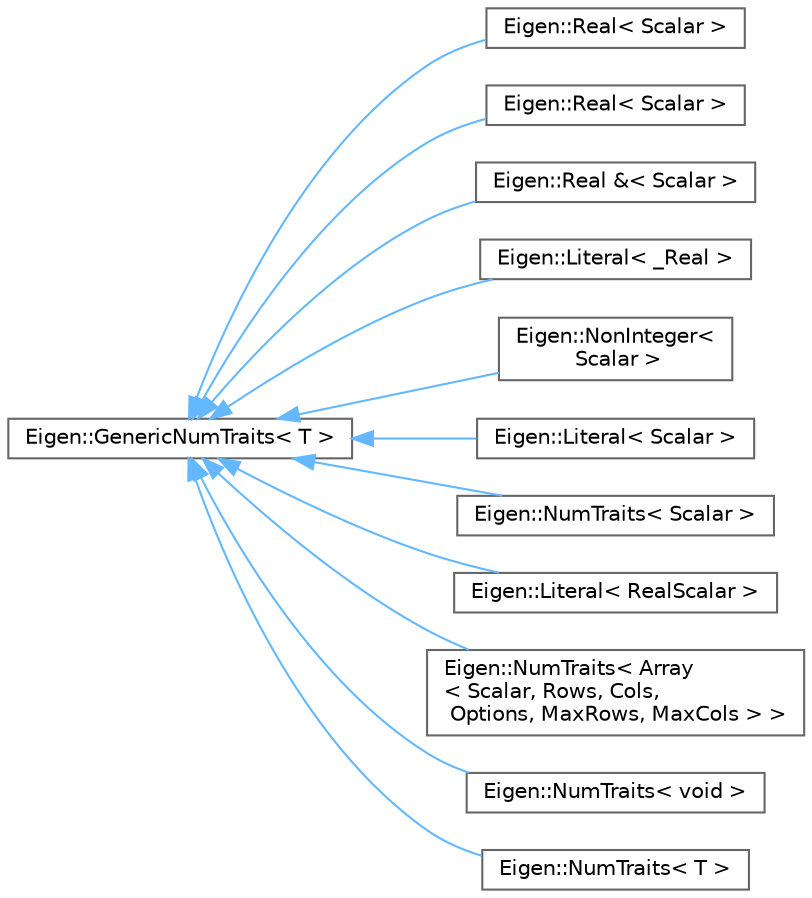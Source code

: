 digraph "Graphical Class Hierarchy"
{
 // LATEX_PDF_SIZE
  bgcolor="transparent";
  edge [fontname=Helvetica,fontsize=10,labelfontname=Helvetica,labelfontsize=10];
  node [fontname=Helvetica,fontsize=10,shape=box,height=0.2,width=0.4];
  rankdir="LR";
  Node0 [id="Node000000",label="Eigen::GenericNumTraits\< T \>",height=0.2,width=0.4,color="grey40", fillcolor="white", style="filled",URL="$structEigen_1_1GenericNumTraits.html",tooltip=" "];
  Node0 -> Node1 [id="edge595_Node000000_Node000001",dir="back",color="steelblue1",style="solid",tooltip=" "];
  Node1 [id="Node000001",label="Eigen::Real\< Scalar \>",height=0.2,width=0.4,color="grey40", fillcolor="white", style="filled",URL="$structEigen_1_1NumTraits.html",tooltip=" "];
  Node0 -> Node2 [id="edge596_Node000000_Node000002",dir="back",color="steelblue1",style="solid",tooltip=" "];
  Node2 [id="Node000002",label="Eigen::Real\< Scalar \>",height=0.2,width=0.4,color="grey40", fillcolor="white", style="filled",URL="$structEigen_1_1NumTraits.html",tooltip=" "];
  Node0 -> Node3 [id="edge597_Node000000_Node000003",dir="back",color="steelblue1",style="solid",tooltip=" "];
  Node3 [id="Node000003",label="Eigen::Real &\< Scalar \>",height=0.2,width=0.4,color="grey40", fillcolor="white", style="filled",URL="$structEigen_1_1NumTraits.html",tooltip=" "];
  Node0 -> Node4 [id="edge598_Node000000_Node000004",dir="back",color="steelblue1",style="solid",tooltip=" "];
  Node4 [id="Node000004",label="Eigen::Literal\< _Real \>",height=0.2,width=0.4,color="grey40", fillcolor="white", style="filled",URL="$structEigen_1_1NumTraits.html",tooltip=" "];
  Node0 -> Node5 [id="edge599_Node000000_Node000005",dir="back",color="steelblue1",style="solid",tooltip=" "];
  Node5 [id="Node000005",label="Eigen::NonInteger\<\l Scalar \>",height=0.2,width=0.4,color="grey40", fillcolor="white", style="filled",URL="$structEigen_1_1NumTraits.html",tooltip=" "];
  Node0 -> Node6 [id="edge600_Node000000_Node000006",dir="back",color="steelblue1",style="solid",tooltip=" "];
  Node6 [id="Node000006",label="Eigen::Literal\< Scalar \>",height=0.2,width=0.4,color="grey40", fillcolor="white", style="filled",URL="$structEigen_1_1NumTraits.html",tooltip=" "];
  Node0 -> Node7 [id="edge601_Node000000_Node000007",dir="back",color="steelblue1",style="solid",tooltip=" "];
  Node7 [id="Node000007",label="Eigen::NumTraits\< Scalar \>",height=0.2,width=0.4,color="grey40", fillcolor="white", style="filled",URL="$structEigen_1_1NumTraits.html",tooltip=" "];
  Node0 -> Node8 [id="edge602_Node000000_Node000008",dir="back",color="steelblue1",style="solid",tooltip=" "];
  Node8 [id="Node000008",label="Eigen::Literal\< RealScalar \>",height=0.2,width=0.4,color="grey40", fillcolor="white", style="filled",URL="$structEigen_1_1NumTraits.html",tooltip=" "];
  Node0 -> Node9 [id="edge603_Node000000_Node000009",dir="back",color="steelblue1",style="solid",tooltip=" "];
  Node9 [id="Node000009",label="Eigen::NumTraits\< Array\l\< Scalar, Rows, Cols,\l Options, MaxRows, MaxCols \> \>",height=0.2,width=0.4,color="grey40", fillcolor="white", style="filled",URL="$structEigen_1_1NumTraits_3_01Array_3_01Scalar_00_01Rows_00_01Cols_00_01Options_00_01MaxRows_00_01MaxCols_01_4_01_4.html",tooltip=" "];
  Node0 -> Node10 [id="edge604_Node000000_Node000010",dir="back",color="steelblue1",style="solid",tooltip=" "];
  Node10 [id="Node000010",label="Eigen::NumTraits\< void \>",height=0.2,width=0.4,color="grey40", fillcolor="white", style="filled",URL="$structEigen_1_1NumTraits_3_01void_01_4.html",tooltip=" "];
  Node0 -> Node11 [id="edge605_Node000000_Node000011",dir="back",color="steelblue1",style="solid",tooltip=" "];
  Node11 [id="Node000011",label="Eigen::NumTraits\< T \>",height=0.2,width=0.4,color="grey40", fillcolor="white", style="filled",URL="$structEigen_1_1NumTraits.html",tooltip="Holds information about the various numeric (i.e. scalar) types allowed by Eigen."];
}
